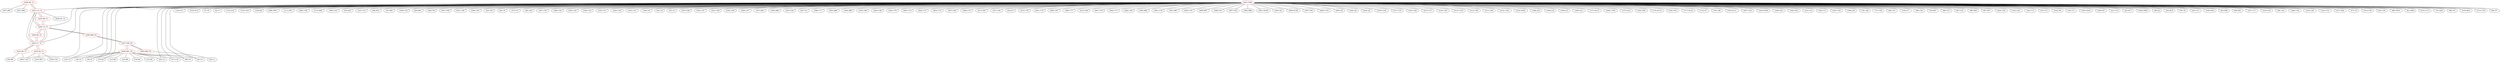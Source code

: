 graph {
	429 [label="(429) R2_T1" color=red]
	257 [label="(257) JP9"]
	251 [label="(251) R62"]
	431 [label="(431) U2_T1"]
	430 [label="(430) R5_T1" color=red]
	436 [label="(436) U3_T1"]
	434 [label="(434) U1_T1"]
	431 [label="(431) U2_T1" color=red]
	436 [label="(436) U3_T1"]
	434 [label="(434) U1_T1"]
	429 [label="(429) R2_T1"]
	428 [label="(428) R1_T1"]
	435 [label="(435) R6_T1"]
	432 [label="(432) R3_T1" color=red]
	363 [label="(363) U16"]
	233 [label="(233) R57"]
	234 [label="(234) C41"]
	434 [label="(434) U1_T1"]
	433 [label="(433) R4_T1" color=red]
	363 [label="(363) U16"]
	28 [label="(28) R9"]
	434 [label="(434) U1_T1"]
	434 [label="(434) U1_T1" color=red]
	433 [label="(433) R4_T1"]
	431 [label="(431) U2_T1"]
	436 [label="(436) U3_T1"]
	430 [label="(430) R5_T1"]
	432 [label="(432) R3_T1"]
	435 [label="(435) R6_T1" color=red]
	436 [label="(436) U3_T1"]
	431 [label="(431) U2_T1"]
	436 [label="(436) U3_T1" color=red]
	435 [label="(435) R6_T1"]
	430 [label="(430) R5_T1"]
	431 [label="(431) U2_T1"]
	434 [label="(434) U1_T1"]
	439 [label="(439) R80_P3"]
	437 [label="(437) T80_P3" color=red]
	438 [label="(438) R81_P3"]
	440 [label="(440) R82_P3"]
	439 [label="(439) R80_P3"]
	438 [label="(438) R81_P3" color=red]
	13 [label="(13) R3"]
	10 [label="(10) C3"]
	9 [label="(9) C2"]
	8 [label="(8) C6"]
	53 [label="(53) J5"]
	16 [label="(16) R6"]
	52 [label="(52) U1"]
	17 [label="(17) C10"]
	14 [label="(14) R4"]
	15 [label="(15) R5"]
	40 [label="(40) C5"]
	41 [label="(41) C1"]
	437 [label="(437) T80_P3"]
	439 [label="(439) R80_P3" color=red]
	436 [label="(436) U3_T1"]
	437 [label="(437) T80_P3"]
	440 [label="(440) R82_P3" color=red]
	54 [label="(54) L1"]
	437 [label="(437) T80_P3"]
	441 [label="(441) GND" color=red]
	120 [label="(120) IC1"]
	374 [label="(374) P14"]
	7 [label="(7) C8"]
	6 [label="(6) C7"]
	132 [label="(132) IC2"]
	363 [label="(363) U16"]
	52 [label="(52) U1"]
	110 [label="(110) C33"]
	109 [label="(109) J6"]
	366 [label="(366) SW1"]
	111 [label="(111) FB1"]
	53 [label="(53) J5"]
	365 [label="(365) U26"]
	41 [label="(41) C1"]
	40 [label="(40) C5"]
	113 [label="(113) R48"]
	364 [label="(364) U25"]
	55 [label="(55) R25"]
	107 [label="(107) C31"]
	48 [label="(48) R31"]
	47 [label="(47) R81"]
	108 [label="(108) C32"]
	46 [label="(46) R91"]
	362 [label="(362) P4"]
	361 [label="(361) C85"]
	341 [label="(341) C49"]
	348 [label="(348) C56"]
	43 [label="(43) C63"]
	44 [label="(44) C9"]
	375 [label="(375) P1"]
	56 [label="(56) C64"]
	347 [label="(347) C55"]
	346 [label="(346) C54"]
	345 [label="(345) C53"]
	344 [label="(344) C52"]
	343 [label="(343) C51"]
	342 [label="(342) C50"]
	105 [label="(105) U10"]
	106 [label="(106) U9"]
	34 [label="(34) C4"]
	35 [label="(35) U2"]
	353 [label="(353) C69"]
	352 [label="(352) C47"]
	351 [label="(351) C48"]
	350 [label="(350) C58"]
	349 [label="(349) C57"]
	357 [label="(357) R93"]
	356 [label="(356) R94"]
	355 [label="(355) C82"]
	427 [label="(427) X1"]
	396 [label="(396) U17"]
	395 [label="(395) R88"]
	394 [label="(394) R89"]
	419 [label="(419) C98"]
	420 [label="(420) C99"]
	418 [label="(418) C79"]
	405 [label="(405) C74"]
	404 [label="(404) C73"]
	403 [label="(403) C72"]
	397 [label="(397) C80"]
	406 [label="(406) C75"]
	413 [label="(413) FB7"]
	417 [label="(417) C81"]
	416 [label="(416) J7"]
	415 [label="(415) C78"]
	401 [label="(401) C70"]
	400 [label="(400) C67"]
	399 [label="(399) C77"]
	414 [label="(414) C68"]
	407 [label="(407) C76"]
	402 [label="(402) C71"]
	382 [label="(382) C90"]
	390 [label="(390) R85"]
	381 [label="(381) U19"]
	391 [label="(391) R87"]
	393 [label="(393) U14"]
	408 [label="(408) R97"]
	388 [label="(388) C61"]
	387 [label="(387) C62"]
	392 [label="(392) R86"]
	201 [label="(201) R108"]
	203 [label="(203) Q3"]
	208 [label="(208) R158"]
	207 [label="(207) C83"]
	206 [label="(206) C101"]
	205 [label="(205) Q5"]
	204 [label="(204) Q4"]
	202 [label="(202) Q2"]
	218 [label="(218) C104"]
	217 [label="(217) U23"]
	216 [label="(216) U28"]
	215 [label="(215) U27"]
	214 [label="(214) U29"]
	213 [label="(213) C103"]
	212 [label="(212) C94"]
	211 [label="(211) C89"]
	210 [label="(210) C102"]
	219 [label="(219) R165"]
	196 [label="(196) J10"]
	199 [label="(199) J14"]
	194 [label="(194) J13"]
	169 [label="(169) Q11"]
	171 [label="(171) R115"]
	200 [label="(200) C100"]
	175 [label="(175) Q12"]
	185 [label="(185) D36"]
	174 [label="(174) R112"]
	184 [label="(184) D33"]
	177 [label="(177) R116"]
	172 [label="(172) Q7"]
	161 [label="(161) Q6"]
	163 [label="(163) R111"]
	367 [label="(367) U22"]
	164 [label="(164) R106"]
	180 [label="(180) D21"]
	182 [label="(182) D22"]
	321 [label="(321) U4"]
	322 [label="(322) U3"]
	323 [label="(323) C16"]
	338 [label="(338) J18"]
	78 [label="(78) C28"]
	77 [label="(77) C29"]
	90 [label="(90) C21"]
	104 [label="(104) U7"]
	69 [label="(69) C23"]
	76 [label="(76) R47"]
	68 [label="(68) C27"]
	67 [label="(67) C25"]
	88 [label="(88) R36"]
	87 [label="(87) R37"]
	320 [label="(320) U24"]
	331 [label="(331) ZA1"]
	20 [label="(20) C13"]
	19 [label="(19) C12"]
	332 [label="(332) D4"]
	18 [label="(18) C11"]
	334 [label="(334) ZA14"]
	17 [label="(17) C10"]
	326 [label="(326) D3"]
	21 [label="(21) C14"]
	22 [label="(22) R17"]
	336 [label="(336) FB20"]
	80 [label="(80) J4"]
	24 [label="(24) R19"]
	79 [label="(79) U8"]
	25 [label="(25) C15"]
	339 [label="(339) D25"]
	93 [label="(93) R40"]
	94 [label="(94) R41"]
	327 [label="(327) C17"]
	9 [label="(9) C2"]
	318 [label="(318) C45"]
	58 [label="(58) C22"]
	328 [label="(328) C18"]
	319 [label="(319) U20"]
	10 [label="(10) C3"]
	312 [label="(312) U12"]
	317 [label="(317) R24"]
	57 [label="(57) U5"]
	315 [label="(315) C20"]
	83 [label="(83) C30"]
	98 [label="(98) FB14"]
	61 [label="(61) R38"]
	314 [label="(314) U13"]
	72 [label="(72) R39"]
	96 [label="(96) U6"]
	316 [label="(316) R23"]
	313 [label="(313) C19"]
	64 [label="(64) D7"]
	8 [label="(8) C6"]
	436 [label="(436) U3_T1"]
	434 [label="(434) U1_T1"]
	431 [label="(431) U2_T1"]
	429 -- 257
	429 -- 251
	429 -- 431
	430 -- 436
	430 -- 434
	431 -- 436
	431 -- 434
	431 -- 429
	431 -- 428
	431 -- 435
	432 -- 363
	432 -- 233
	432 -- 234
	432 -- 434
	433 -- 363
	433 -- 28
	433 -- 434
	434 -- 433
	434 -- 431
	434 -- 436
	434 -- 430
	434 -- 432
	435 -- 436
	435 -- 431
	436 -- 435
	436 -- 430
	436 -- 431
	436 -- 434
	436 -- 439
	437 -- 438
	437 -- 440
	437 -- 439
	438 -- 13
	438 -- 10
	438 -- 9
	438 -- 8
	438 -- 53
	438 -- 16
	438 -- 52
	438 -- 17
	438 -- 14
	438 -- 15
	438 -- 40
	438 -- 41
	438 -- 437
	439 -- 436
	439 -- 437
	440 -- 54
	440 -- 437
	441 -- 120
	441 -- 374
	441 -- 7
	441 -- 6
	441 -- 132
	441 -- 363
	441 -- 52
	441 -- 110
	441 -- 109
	441 -- 366
	441 -- 111
	441 -- 53
	441 -- 365
	441 -- 41
	441 -- 40
	441 -- 113
	441 -- 364
	441 -- 55
	441 -- 107
	441 -- 48
	441 -- 47
	441 -- 108
	441 -- 46
	441 -- 362
	441 -- 361
	441 -- 341
	441 -- 348
	441 -- 43
	441 -- 44
	441 -- 375
	441 -- 56
	441 -- 347
	441 -- 346
	441 -- 345
	441 -- 344
	441 -- 343
	441 -- 342
	441 -- 105
	441 -- 106
	441 -- 34
	441 -- 35
	441 -- 353
	441 -- 352
	441 -- 351
	441 -- 350
	441 -- 349
	441 -- 357
	441 -- 356
	441 -- 355
	441 -- 427
	441 -- 396
	441 -- 395
	441 -- 394
	441 -- 419
	441 -- 420
	441 -- 418
	441 -- 405
	441 -- 404
	441 -- 403
	441 -- 397
	441 -- 406
	441 -- 413
	441 -- 417
	441 -- 416
	441 -- 415
	441 -- 401
	441 -- 400
	441 -- 399
	441 -- 414
	441 -- 407
	441 -- 402
	441 -- 382
	441 -- 390
	441 -- 381
	441 -- 391
	441 -- 393
	441 -- 408
	441 -- 388
	441 -- 387
	441 -- 392
	441 -- 201
	441 -- 203
	441 -- 208
	441 -- 207
	441 -- 206
	441 -- 205
	441 -- 204
	441 -- 202
	441 -- 218
	441 -- 217
	441 -- 216
	441 -- 215
	441 -- 214
	441 -- 213
	441 -- 212
	441 -- 211
	441 -- 210
	441 -- 219
	441 -- 196
	441 -- 199
	441 -- 194
	441 -- 169
	441 -- 171
	441 -- 200
	441 -- 175
	441 -- 185
	441 -- 174
	441 -- 184
	441 -- 177
	441 -- 172
	441 -- 161
	441 -- 163
	441 -- 367
	441 -- 164
	441 -- 180
	441 -- 182
	441 -- 321
	441 -- 322
	441 -- 323
	441 -- 338
	441 -- 78
	441 -- 77
	441 -- 90
	441 -- 104
	441 -- 69
	441 -- 76
	441 -- 68
	441 -- 67
	441 -- 88
	441 -- 87
	441 -- 320
	441 -- 331
	441 -- 20
	441 -- 19
	441 -- 332
	441 -- 18
	441 -- 334
	441 -- 17
	441 -- 326
	441 -- 21
	441 -- 22
	441 -- 336
	441 -- 80
	441 -- 24
	441 -- 79
	441 -- 25
	441 -- 339
	441 -- 93
	441 -- 94
	441 -- 327
	441 -- 9
	441 -- 318
	441 -- 58
	441 -- 328
	441 -- 319
	441 -- 10
	441 -- 312
	441 -- 317
	441 -- 57
	441 -- 315
	441 -- 83
	441 -- 98
	441 -- 61
	441 -- 314
	441 -- 72
	441 -- 96
	441 -- 316
	441 -- 313
	441 -- 64
	441 -- 8
	441 -- 436
	441 -- 434
	441 -- 431
}